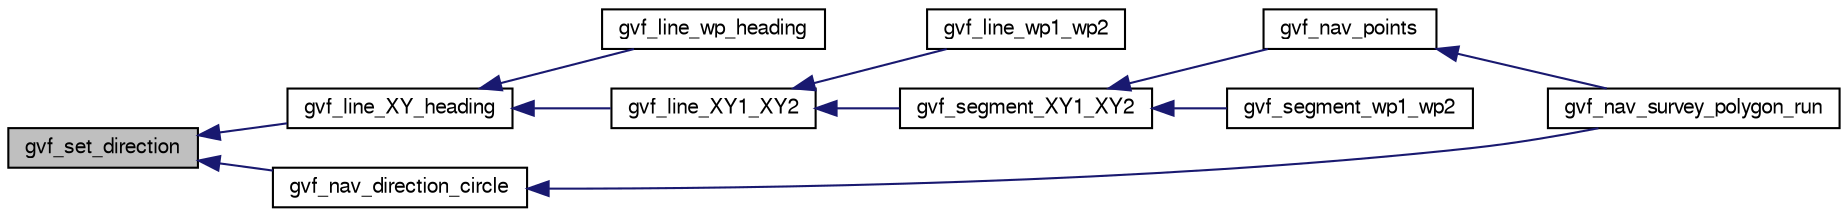 digraph "gvf_set_direction"
{
  edge [fontname="FreeSans",fontsize="10",labelfontname="FreeSans",labelfontsize="10"];
  node [fontname="FreeSans",fontsize="10",shape=record];
  rankdir="LR";
  Node1 [label="gvf_set_direction",height=0.2,width=0.4,color="black", fillcolor="grey75", style="filled", fontcolor="black"];
  Node1 -> Node2 [dir="back",color="midnightblue",fontsize="10",style="solid",fontname="FreeSans"];
  Node2 [label="gvf_line_XY_heading",height=0.2,width=0.4,color="black", fillcolor="white", style="filled",URL="$gvf_8h.html#a94baf63a088a68d4ccec888736d975b1"];
  Node2 -> Node3 [dir="back",color="midnightblue",fontsize="10",style="solid",fontname="FreeSans"];
  Node3 [label="gvf_line_wp_heading",height=0.2,width=0.4,color="black", fillcolor="white", style="filled",URL="$gvf_8h.html#ae997f41576a4dc7df7b25ef72620c5f9"];
  Node2 -> Node4 [dir="back",color="midnightblue",fontsize="10",style="solid",fontname="FreeSans"];
  Node4 [label="gvf_line_XY1_XY2",height=0.2,width=0.4,color="black", fillcolor="white", style="filled",URL="$gvf_8h.html#aeec3e8235d19a0ec8c55968bff872f7b"];
  Node4 -> Node5 [dir="back",color="midnightblue",fontsize="10",style="solid",fontname="FreeSans"];
  Node5 [label="gvf_line_wp1_wp2",height=0.2,width=0.4,color="black", fillcolor="white", style="filled",URL="$gvf_8h.html#a57ae54c9819f221e5777814fba2a7752"];
  Node4 -> Node6 [dir="back",color="midnightblue",fontsize="10",style="solid",fontname="FreeSans"];
  Node6 [label="gvf_segment_XY1_XY2",height=0.2,width=0.4,color="black", fillcolor="white", style="filled",URL="$gvf_8h.html#a1d3d6f723a14fdd4a934b5d3483fb451"];
  Node6 -> Node7 [dir="back",color="midnightblue",fontsize="10",style="solid",fontname="FreeSans"];
  Node7 [label="gvf_nav_points",height=0.2,width=0.4,color="black", fillcolor="white", style="filled",URL="$nav__survey__polygon__gvf_8c.html#aca558f27a3ea04ca30d248c7ade6f800"];
  Node7 -> Node8 [dir="back",color="midnightblue",fontsize="10",style="solid",fontname="FreeSans"];
  Node8 [label="gvf_nav_survey_polygon_run",height=0.2,width=0.4,color="black", fillcolor="white", style="filled",URL="$nav__survey__polygon__gvf_8h.html#aa3432a5ccfee6c60fa8cb0b7b3e4a6e8"];
  Node6 -> Node9 [dir="back",color="midnightblue",fontsize="10",style="solid",fontname="FreeSans"];
  Node9 [label="gvf_segment_wp1_wp2",height=0.2,width=0.4,color="black", fillcolor="white", style="filled",URL="$gvf_8h.html#a65ea456ee52f4a9dca24c2c617114152"];
  Node1 -> Node10 [dir="back",color="midnightblue",fontsize="10",style="solid",fontname="FreeSans"];
  Node10 [label="gvf_nav_direction_circle",height=0.2,width=0.4,color="black", fillcolor="white", style="filled",URL="$nav__survey__polygon__gvf_8h.html#a6533adf7c5ea5e0653ddc673fffa1db9",tooltip="main navigation routine. "];
  Node10 -> Node8 [dir="back",color="midnightblue",fontsize="10",style="solid",fontname="FreeSans"];
}
